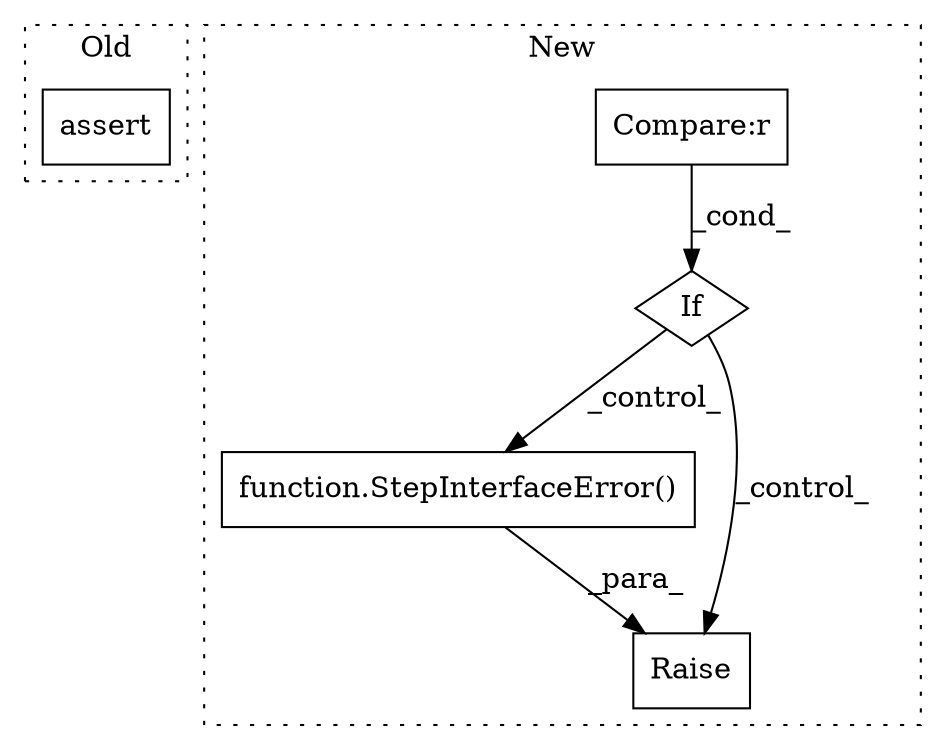 digraph G {
subgraph cluster0 {
1 [label="assert" a="65" s="18198" l="7" shape="box"];
label = "Old";
style="dotted";
}
subgraph cluster1 {
2 [label="function.StepInterfaceError()" a="75" s="19270,19558" l="44,22" shape="box"];
3 [label="Raise" a="91" s="19264" l="6" shape="box"];
4 [label="If" a="96" s="18744" l="3" shape="diamond"];
5 [label="Compare:r" a="40" s="18747" l="39" shape="box"];
label = "New";
style="dotted";
}
2 -> 3 [label="_para_"];
4 -> 3 [label="_control_"];
4 -> 2 [label="_control_"];
5 -> 4 [label="_cond_"];
}